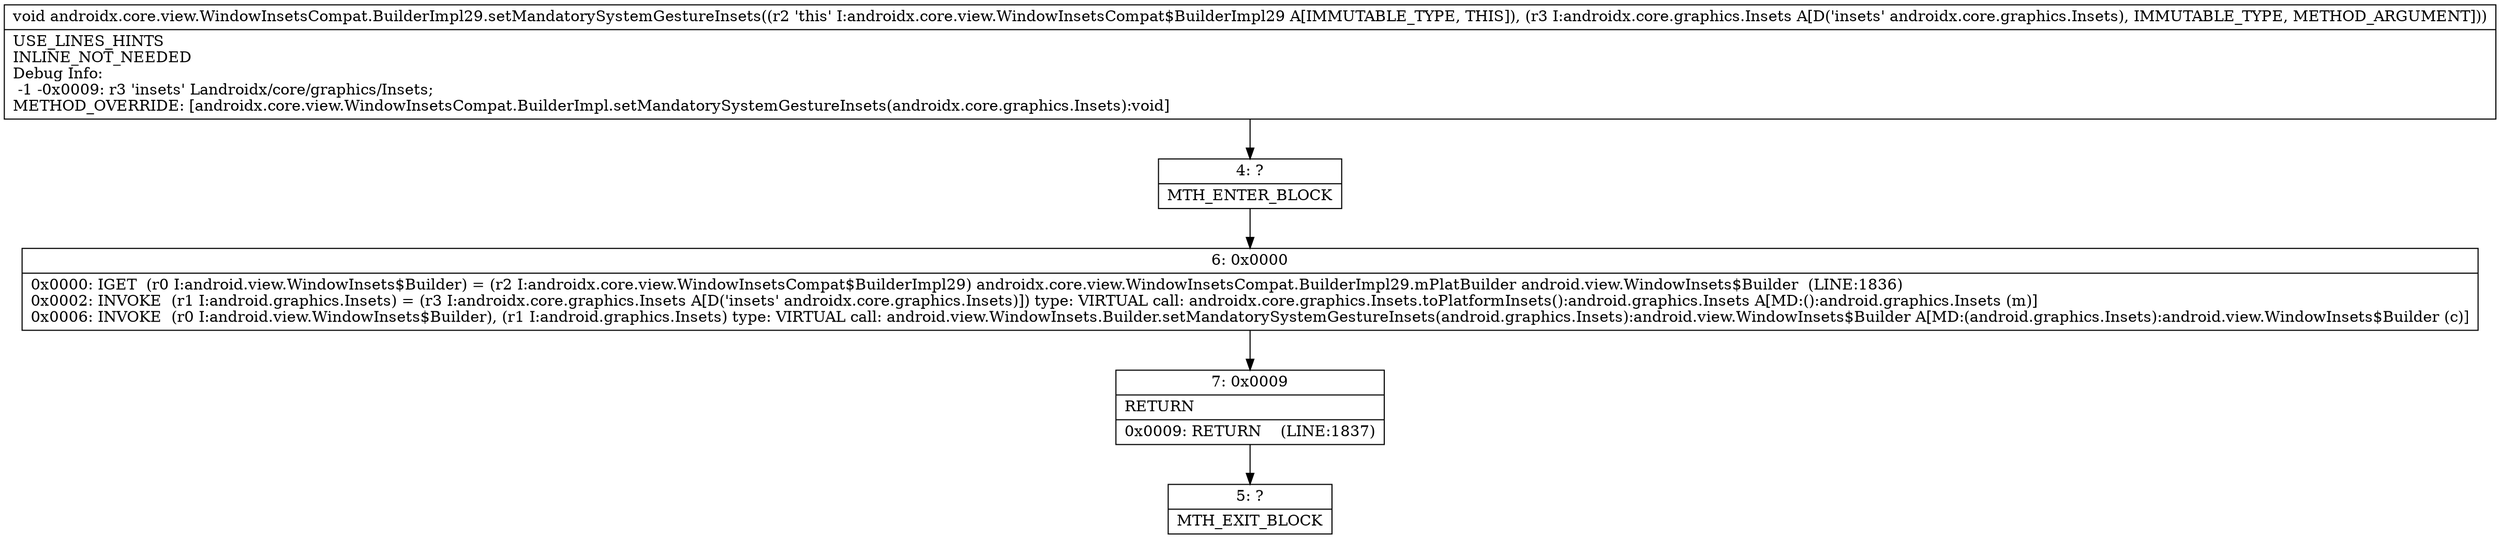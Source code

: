 digraph "CFG forandroidx.core.view.WindowInsetsCompat.BuilderImpl29.setMandatorySystemGestureInsets(Landroidx\/core\/graphics\/Insets;)V" {
Node_4 [shape=record,label="{4\:\ ?|MTH_ENTER_BLOCK\l}"];
Node_6 [shape=record,label="{6\:\ 0x0000|0x0000: IGET  (r0 I:android.view.WindowInsets$Builder) = (r2 I:androidx.core.view.WindowInsetsCompat$BuilderImpl29) androidx.core.view.WindowInsetsCompat.BuilderImpl29.mPlatBuilder android.view.WindowInsets$Builder  (LINE:1836)\l0x0002: INVOKE  (r1 I:android.graphics.Insets) = (r3 I:androidx.core.graphics.Insets A[D('insets' androidx.core.graphics.Insets)]) type: VIRTUAL call: androidx.core.graphics.Insets.toPlatformInsets():android.graphics.Insets A[MD:():android.graphics.Insets (m)]\l0x0006: INVOKE  (r0 I:android.view.WindowInsets$Builder), (r1 I:android.graphics.Insets) type: VIRTUAL call: android.view.WindowInsets.Builder.setMandatorySystemGestureInsets(android.graphics.Insets):android.view.WindowInsets$Builder A[MD:(android.graphics.Insets):android.view.WindowInsets$Builder (c)]\l}"];
Node_7 [shape=record,label="{7\:\ 0x0009|RETURN\l|0x0009: RETURN    (LINE:1837)\l}"];
Node_5 [shape=record,label="{5\:\ ?|MTH_EXIT_BLOCK\l}"];
MethodNode[shape=record,label="{void androidx.core.view.WindowInsetsCompat.BuilderImpl29.setMandatorySystemGestureInsets((r2 'this' I:androidx.core.view.WindowInsetsCompat$BuilderImpl29 A[IMMUTABLE_TYPE, THIS]), (r3 I:androidx.core.graphics.Insets A[D('insets' androidx.core.graphics.Insets), IMMUTABLE_TYPE, METHOD_ARGUMENT]))  | USE_LINES_HINTS\lINLINE_NOT_NEEDED\lDebug Info:\l  \-1 \-0x0009: r3 'insets' Landroidx\/core\/graphics\/Insets;\lMETHOD_OVERRIDE: [androidx.core.view.WindowInsetsCompat.BuilderImpl.setMandatorySystemGestureInsets(androidx.core.graphics.Insets):void]\l}"];
MethodNode -> Node_4;Node_4 -> Node_6;
Node_6 -> Node_7;
Node_7 -> Node_5;
}

